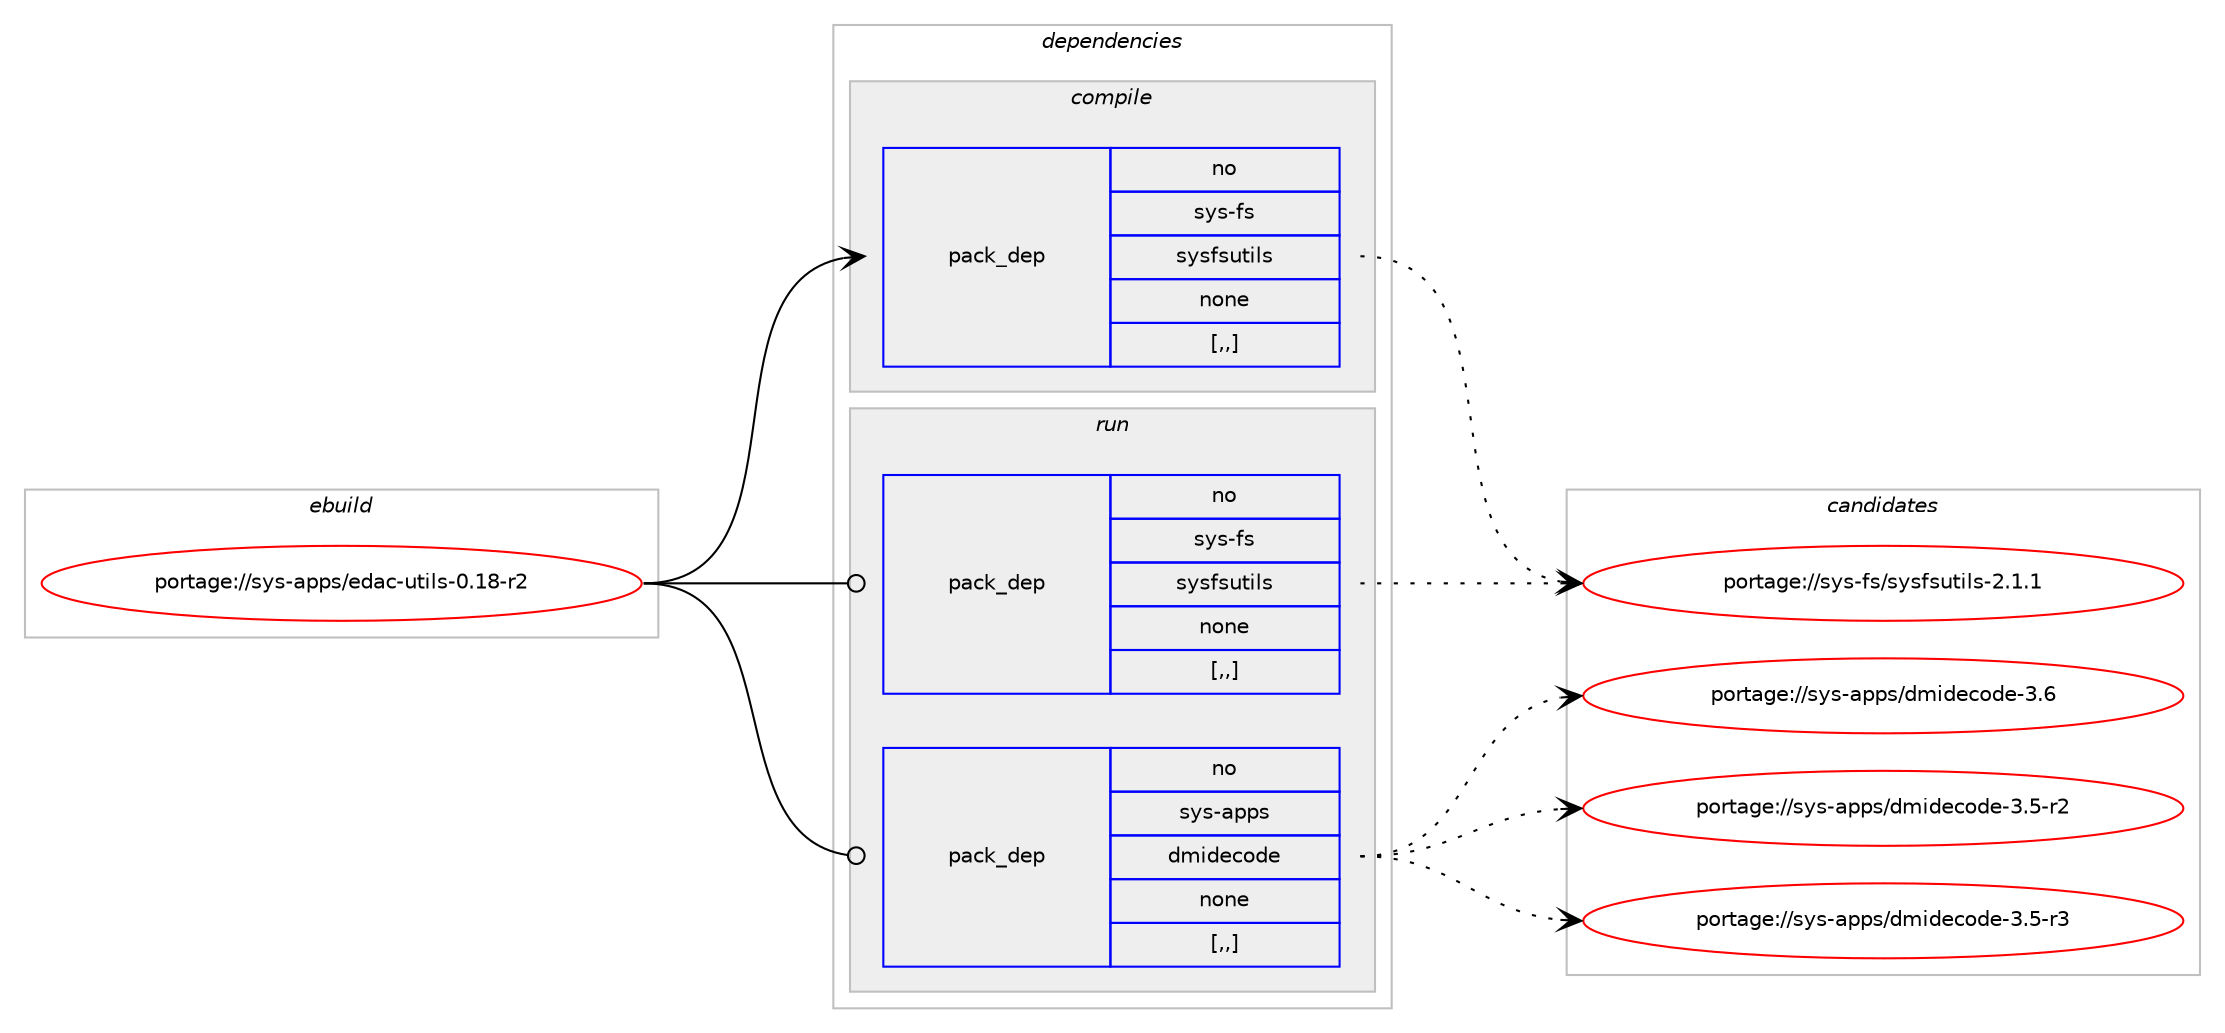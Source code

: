 digraph prolog {

# *************
# Graph options
# *************

newrank=true;
concentrate=true;
compound=true;
graph [rankdir=LR,fontname=Helvetica,fontsize=10,ranksep=1.5];#, ranksep=2.5, nodesep=0.2];
edge  [arrowhead=vee];
node  [fontname=Helvetica,fontsize=10];

# **********
# The ebuild
# **********

subgraph cluster_leftcol {
color=gray;
rank=same;
label=<<i>ebuild</i>>;
id [label="portage://sys-apps/edac-utils-0.18-r2", color=red, width=4, href="../sys-apps/edac-utils-0.18-r2.svg"];
}

# ****************
# The dependencies
# ****************

subgraph cluster_midcol {
color=gray;
label=<<i>dependencies</i>>;
subgraph cluster_compile {
fillcolor="#eeeeee";
style=filled;
label=<<i>compile</i>>;
subgraph pack298668 {
dependency409486 [label=<<TABLE BORDER="0" CELLBORDER="1" CELLSPACING="0" CELLPADDING="4" WIDTH="220"><TR><TD ROWSPAN="6" CELLPADDING="30">pack_dep</TD></TR><TR><TD WIDTH="110">no</TD></TR><TR><TD>sys-fs</TD></TR><TR><TD>sysfsutils</TD></TR><TR><TD>none</TD></TR><TR><TD>[,,]</TD></TR></TABLE>>, shape=none, color=blue];
}
id:e -> dependency409486:w [weight=20,style="solid",arrowhead="vee"];
}
subgraph cluster_compileandrun {
fillcolor="#eeeeee";
style=filled;
label=<<i>compile and run</i>>;
}
subgraph cluster_run {
fillcolor="#eeeeee";
style=filled;
label=<<i>run</i>>;
subgraph pack298669 {
dependency409487 [label=<<TABLE BORDER="0" CELLBORDER="1" CELLSPACING="0" CELLPADDING="4" WIDTH="220"><TR><TD ROWSPAN="6" CELLPADDING="30">pack_dep</TD></TR><TR><TD WIDTH="110">no</TD></TR><TR><TD>sys-apps</TD></TR><TR><TD>dmidecode</TD></TR><TR><TD>none</TD></TR><TR><TD>[,,]</TD></TR></TABLE>>, shape=none, color=blue];
}
id:e -> dependency409487:w [weight=20,style="solid",arrowhead="odot"];
subgraph pack298670 {
dependency409488 [label=<<TABLE BORDER="0" CELLBORDER="1" CELLSPACING="0" CELLPADDING="4" WIDTH="220"><TR><TD ROWSPAN="6" CELLPADDING="30">pack_dep</TD></TR><TR><TD WIDTH="110">no</TD></TR><TR><TD>sys-fs</TD></TR><TR><TD>sysfsutils</TD></TR><TR><TD>none</TD></TR><TR><TD>[,,]</TD></TR></TABLE>>, shape=none, color=blue];
}
id:e -> dependency409488:w [weight=20,style="solid",arrowhead="odot"];
}
}

# **************
# The candidates
# **************

subgraph cluster_choices {
rank=same;
color=gray;
label=<<i>candidates</i>>;

subgraph choice298668 {
color=black;
nodesep=1;
choice1151211154510211547115121115102115117116105108115455046494649 [label="portage://sys-fs/sysfsutils-2.1.1", color=red, width=4,href="../sys-fs/sysfsutils-2.1.1.svg"];
dependency409486:e -> choice1151211154510211547115121115102115117116105108115455046494649:w [style=dotted,weight="100"];
}
subgraph choice298669 {
color=black;
nodesep=1;
choice11512111545971121121154710010910510010199111100101455146534511450 [label="portage://sys-apps/dmidecode-3.5-r2", color=red, width=4,href="../sys-apps/dmidecode-3.5-r2.svg"];
choice11512111545971121121154710010910510010199111100101455146534511451 [label="portage://sys-apps/dmidecode-3.5-r3", color=red, width=4,href="../sys-apps/dmidecode-3.5-r3.svg"];
choice1151211154597112112115471001091051001019911110010145514654 [label="portage://sys-apps/dmidecode-3.6", color=red, width=4,href="../sys-apps/dmidecode-3.6.svg"];
dependency409487:e -> choice11512111545971121121154710010910510010199111100101455146534511450:w [style=dotted,weight="100"];
dependency409487:e -> choice11512111545971121121154710010910510010199111100101455146534511451:w [style=dotted,weight="100"];
dependency409487:e -> choice1151211154597112112115471001091051001019911110010145514654:w [style=dotted,weight="100"];
}
subgraph choice298670 {
color=black;
nodesep=1;
choice1151211154510211547115121115102115117116105108115455046494649 [label="portage://sys-fs/sysfsutils-2.1.1", color=red, width=4,href="../sys-fs/sysfsutils-2.1.1.svg"];
dependency409488:e -> choice1151211154510211547115121115102115117116105108115455046494649:w [style=dotted,weight="100"];
}
}

}

